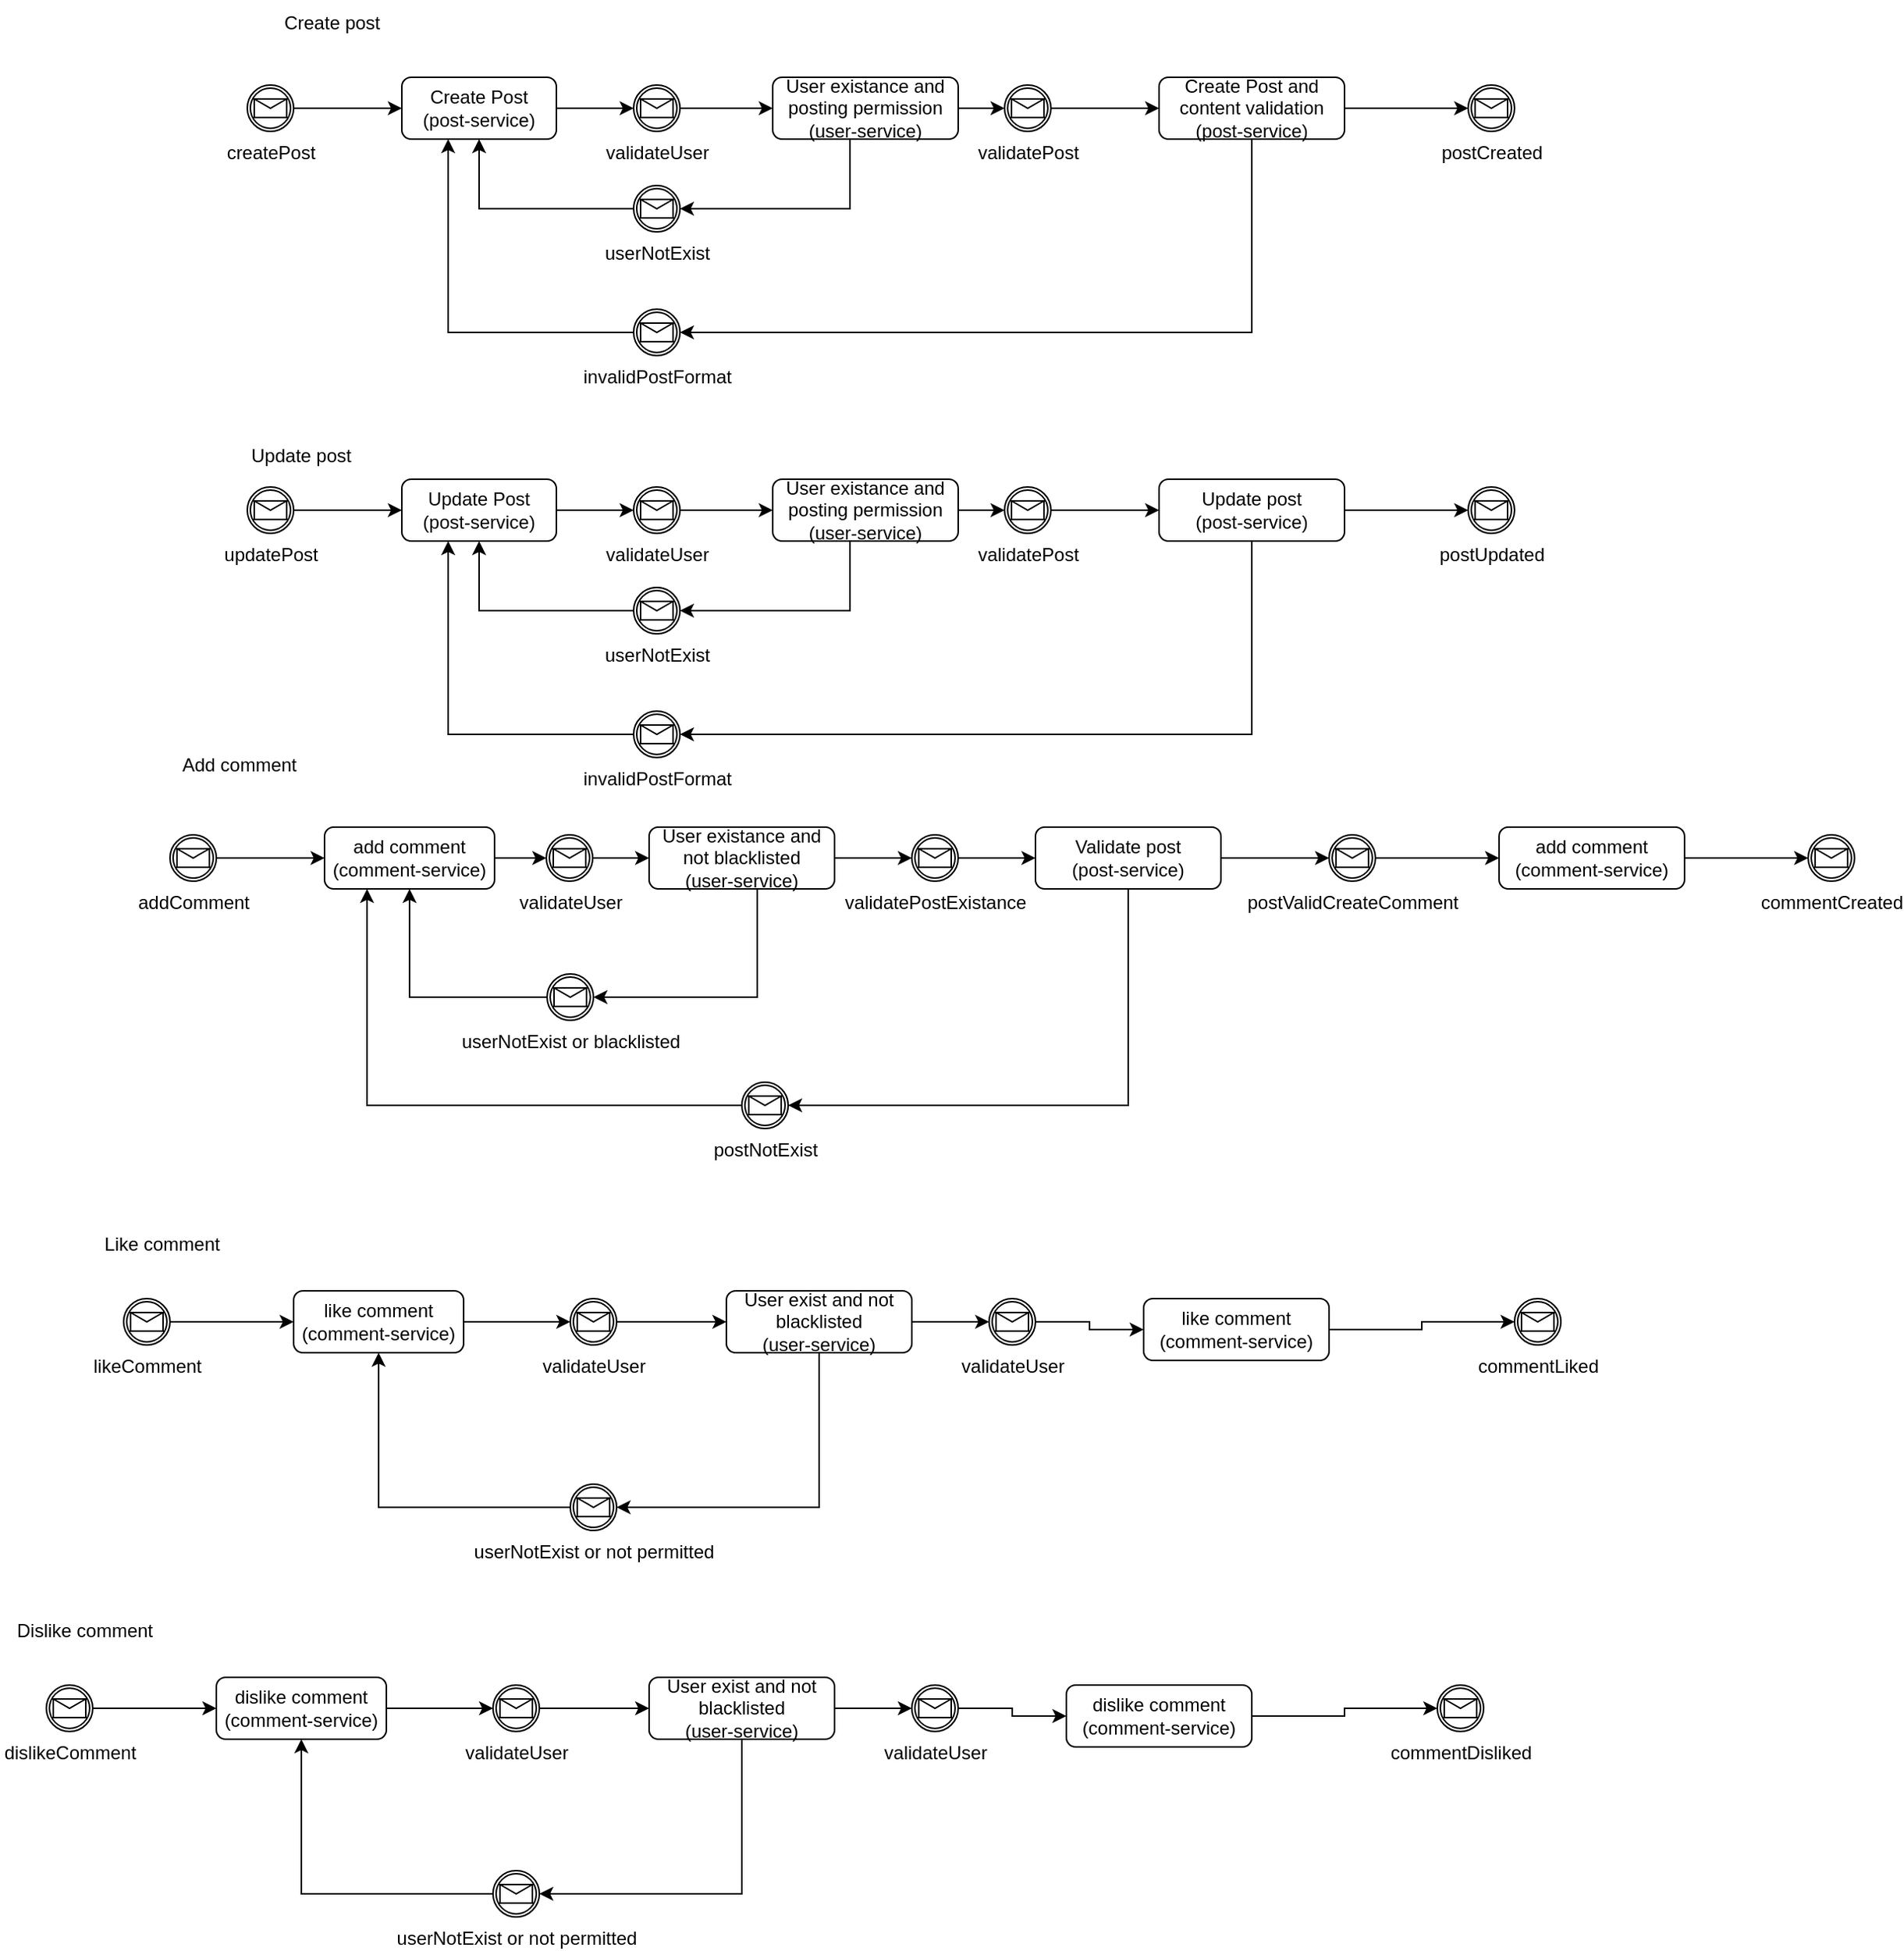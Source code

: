 <mxfile version="15.8.7" type="device"><diagram id="C5RBs43oDa-KdzZeNtuy" name="Page-1"><mxGraphModel dx="1303" dy="891" grid="1" gridSize="10" guides="1" tooltips="1" connect="1" arrows="1" fold="1" page="1" pageScale="1" pageWidth="827" pageHeight="1169" math="0" shadow="0"><root><mxCell id="WIyWlLk6GJQsqaUBKTNV-0"/><mxCell id="WIyWlLk6GJQsqaUBKTNV-1" parent="WIyWlLk6GJQsqaUBKTNV-0"/><mxCell id="gs-qERDYSxnRiWluzVT8-14" style="edgeStyle=orthogonalEdgeStyle;rounded=0;orthogonalLoop=1;jettySize=auto;html=1;entryX=0;entryY=0.5;entryDx=0;entryDy=0;entryPerimeter=0;" parent="WIyWlLk6GJQsqaUBKTNV-1" source="WIyWlLk6GJQsqaUBKTNV-3" target="gs-qERDYSxnRiWluzVT8-13" edge="1"><mxGeometry relative="1" as="geometry"/></mxCell><mxCell id="WIyWlLk6GJQsqaUBKTNV-3" value="Create Post&lt;br&gt;(post-service)" style="rounded=1;whiteSpace=wrap;html=1;fontSize=12;glass=0;strokeWidth=1;shadow=0;" parent="WIyWlLk6GJQsqaUBKTNV-1" vertex="1"><mxGeometry x="290" y="70" width="100" height="40" as="geometry"/></mxCell><mxCell id="gs-qERDYSxnRiWluzVT8-18" style="edgeStyle=orthogonalEdgeStyle;rounded=0;orthogonalLoop=1;jettySize=auto;html=1;entryX=1;entryY=0.5;entryDx=0;entryDy=0;entryPerimeter=0;" parent="WIyWlLk6GJQsqaUBKTNV-1" source="gs-qERDYSxnRiWluzVT8-0" target="gs-qERDYSxnRiWluzVT8-17" edge="1"><mxGeometry relative="1" as="geometry"><Array as="points"><mxPoint x="580" y="155"/></Array></mxGeometry></mxCell><mxCell id="gs-qERDYSxnRiWluzVT8-24" style="edgeStyle=orthogonalEdgeStyle;rounded=0;orthogonalLoop=1;jettySize=auto;html=1;entryX=0;entryY=0.5;entryDx=0;entryDy=0;entryPerimeter=0;" parent="WIyWlLk6GJQsqaUBKTNV-1" source="gs-qERDYSxnRiWluzVT8-0" target="gs-qERDYSxnRiWluzVT8-23" edge="1"><mxGeometry relative="1" as="geometry"/></mxCell><mxCell id="gs-qERDYSxnRiWluzVT8-0" value="User existance and posting permission&lt;br&gt;(user-service)" style="rounded=1;whiteSpace=wrap;html=1;fontSize=12;glass=0;strokeWidth=1;shadow=0;" parent="WIyWlLk6GJQsqaUBKTNV-1" vertex="1"><mxGeometry x="530" y="70" width="120" height="40" as="geometry"/></mxCell><mxCell id="gs-qERDYSxnRiWluzVT8-21" style="edgeStyle=orthogonalEdgeStyle;rounded=0;orthogonalLoop=1;jettySize=auto;html=1;entryX=1;entryY=0.5;entryDx=0;entryDy=0;entryPerimeter=0;" parent="WIyWlLk6GJQsqaUBKTNV-1" source="gs-qERDYSxnRiWluzVT8-2" target="gs-qERDYSxnRiWluzVT8-20" edge="1"><mxGeometry relative="1" as="geometry"><Array as="points"><mxPoint x="840" y="235"/></Array></mxGeometry></mxCell><mxCell id="gs-qERDYSxnRiWluzVT8-27" style="edgeStyle=orthogonalEdgeStyle;rounded=0;orthogonalLoop=1;jettySize=auto;html=1;" parent="WIyWlLk6GJQsqaUBKTNV-1" source="gs-qERDYSxnRiWluzVT8-2" target="gs-qERDYSxnRiWluzVT8-26" edge="1"><mxGeometry relative="1" as="geometry"/></mxCell><mxCell id="gs-qERDYSxnRiWluzVT8-2" value="Create Post and content validation&lt;br&gt;(post-service)" style="rounded=1;whiteSpace=wrap;html=1;fontSize=12;glass=0;strokeWidth=1;shadow=0;" parent="WIyWlLk6GJQsqaUBKTNV-1" vertex="1"><mxGeometry x="780" y="70" width="120" height="40" as="geometry"/></mxCell><mxCell id="gs-qERDYSxnRiWluzVT8-11" style="edgeStyle=orthogonalEdgeStyle;rounded=0;orthogonalLoop=1;jettySize=auto;html=1;entryX=0;entryY=0.5;entryDx=0;entryDy=0;" parent="WIyWlLk6GJQsqaUBKTNV-1" source="gs-qERDYSxnRiWluzVT8-8" target="WIyWlLk6GJQsqaUBKTNV-3" edge="1"><mxGeometry relative="1" as="geometry"/></mxCell><mxCell id="gs-qERDYSxnRiWluzVT8-8" value="createPost" style="points=[[0.145,0.145,0],[0.5,0,0],[0.855,0.145,0],[1,0.5,0],[0.855,0.855,0],[0.5,1,0],[0.145,0.855,0],[0,0.5,0]];shape=mxgraph.bpmn.event;html=1;verticalLabelPosition=bottom;labelBackgroundColor=#ffffff;verticalAlign=top;align=center;perimeter=ellipsePerimeter;outlineConnect=0;aspect=fixed;outline=catching;symbol=message;" parent="WIyWlLk6GJQsqaUBKTNV-1" vertex="1"><mxGeometry x="190" y="75" width="30" height="30" as="geometry"/></mxCell><mxCell id="gs-qERDYSxnRiWluzVT8-15" style="edgeStyle=orthogonalEdgeStyle;rounded=0;orthogonalLoop=1;jettySize=auto;html=1;" parent="WIyWlLk6GJQsqaUBKTNV-1" source="gs-qERDYSxnRiWluzVT8-13" target="gs-qERDYSxnRiWluzVT8-0" edge="1"><mxGeometry relative="1" as="geometry"/></mxCell><mxCell id="gs-qERDYSxnRiWluzVT8-13" value="validateUser" style="points=[[0.145,0.145,0],[0.5,0,0],[0.855,0.145,0],[1,0.5,0],[0.855,0.855,0],[0.5,1,0],[0.145,0.855,0],[0,0.5,0]];shape=mxgraph.bpmn.event;html=1;verticalLabelPosition=bottom;labelBackgroundColor=#ffffff;verticalAlign=top;align=center;perimeter=ellipsePerimeter;outlineConnect=0;aspect=fixed;outline=catching;symbol=message;" parent="WIyWlLk6GJQsqaUBKTNV-1" vertex="1"><mxGeometry x="440" y="75" width="30" height="30" as="geometry"/></mxCell><mxCell id="gs-qERDYSxnRiWluzVT8-19" style="edgeStyle=orthogonalEdgeStyle;rounded=0;orthogonalLoop=1;jettySize=auto;html=1;" parent="WIyWlLk6GJQsqaUBKTNV-1" source="gs-qERDYSxnRiWluzVT8-17" target="WIyWlLk6GJQsqaUBKTNV-3" edge="1"><mxGeometry relative="1" as="geometry"/></mxCell><mxCell id="gs-qERDYSxnRiWluzVT8-17" value="userNotExist" style="points=[[0.145,0.145,0],[0.5,0,0],[0.855,0.145,0],[1,0.5,0],[0.855,0.855,0],[0.5,1,0],[0.145,0.855,0],[0,0.5,0]];shape=mxgraph.bpmn.event;html=1;verticalLabelPosition=bottom;labelBackgroundColor=#ffffff;verticalAlign=top;align=center;perimeter=ellipsePerimeter;outlineConnect=0;aspect=fixed;outline=catching;symbol=message;" parent="WIyWlLk6GJQsqaUBKTNV-1" vertex="1"><mxGeometry x="440" y="140" width="30" height="30" as="geometry"/></mxCell><mxCell id="gs-qERDYSxnRiWluzVT8-22" style="edgeStyle=orthogonalEdgeStyle;rounded=0;orthogonalLoop=1;jettySize=auto;html=1;" parent="WIyWlLk6GJQsqaUBKTNV-1" source="gs-qERDYSxnRiWluzVT8-20" target="WIyWlLk6GJQsqaUBKTNV-3" edge="1"><mxGeometry relative="1" as="geometry"><Array as="points"><mxPoint x="320" y="235"/></Array></mxGeometry></mxCell><mxCell id="gs-qERDYSxnRiWluzVT8-20" value="invalidPostFormat" style="points=[[0.145,0.145,0],[0.5,0,0],[0.855,0.145,0],[1,0.5,0],[0.855,0.855,0],[0.5,1,0],[0.145,0.855,0],[0,0.5,0]];shape=mxgraph.bpmn.event;html=1;verticalLabelPosition=bottom;labelBackgroundColor=#ffffff;verticalAlign=top;align=center;perimeter=ellipsePerimeter;outlineConnect=0;aspect=fixed;outline=catching;symbol=message;" parent="WIyWlLk6GJQsqaUBKTNV-1" vertex="1"><mxGeometry x="440" y="220" width="30" height="30" as="geometry"/></mxCell><mxCell id="gs-qERDYSxnRiWluzVT8-25" style="edgeStyle=orthogonalEdgeStyle;rounded=0;orthogonalLoop=1;jettySize=auto;html=1;" parent="WIyWlLk6GJQsqaUBKTNV-1" source="gs-qERDYSxnRiWluzVT8-23" target="gs-qERDYSxnRiWluzVT8-2" edge="1"><mxGeometry relative="1" as="geometry"/></mxCell><mxCell id="gs-qERDYSxnRiWluzVT8-23" value="validatePost" style="points=[[0.145,0.145,0],[0.5,0,0],[0.855,0.145,0],[1,0.5,0],[0.855,0.855,0],[0.5,1,0],[0.145,0.855,0],[0,0.5,0]];shape=mxgraph.bpmn.event;html=1;verticalLabelPosition=bottom;labelBackgroundColor=#ffffff;verticalAlign=top;align=center;perimeter=ellipsePerimeter;outlineConnect=0;aspect=fixed;outline=catching;symbol=message;" parent="WIyWlLk6GJQsqaUBKTNV-1" vertex="1"><mxGeometry x="680" y="75" width="30" height="30" as="geometry"/></mxCell><mxCell id="gs-qERDYSxnRiWluzVT8-26" value="postCreated" style="points=[[0.145,0.145,0],[0.5,0,0],[0.855,0.145,0],[1,0.5,0],[0.855,0.855,0],[0.5,1,0],[0.145,0.855,0],[0,0.5,0]];shape=mxgraph.bpmn.event;html=1;verticalLabelPosition=bottom;labelBackgroundColor=#ffffff;verticalAlign=top;align=center;perimeter=ellipsePerimeter;outlineConnect=0;aspect=fixed;outline=catching;symbol=message;" parent="WIyWlLk6GJQsqaUBKTNV-1" vertex="1"><mxGeometry x="980" y="75" width="30" height="30" as="geometry"/></mxCell><mxCell id="gs-qERDYSxnRiWluzVT8-34" style="edgeStyle=orthogonalEdgeStyle;rounded=0;orthogonalLoop=1;jettySize=auto;html=1;" parent="WIyWlLk6GJQsqaUBKTNV-1" source="gs-qERDYSxnRiWluzVT8-28" target="gs-qERDYSxnRiWluzVT8-33" edge="1"><mxGeometry relative="1" as="geometry"/></mxCell><mxCell id="gs-qERDYSxnRiWluzVT8-28" value="addComment" style="points=[[0.145,0.145,0],[0.5,0,0],[0.855,0.145,0],[1,0.5,0],[0.855,0.855,0],[0.5,1,0],[0.145,0.855,0],[0,0.5,0]];shape=mxgraph.bpmn.event;html=1;verticalLabelPosition=bottom;labelBackgroundColor=#ffffff;verticalAlign=top;align=center;perimeter=ellipsePerimeter;outlineConnect=0;aspect=fixed;outline=catching;symbol=message;" parent="WIyWlLk6GJQsqaUBKTNV-1" vertex="1"><mxGeometry x="140" y="560" width="30" height="30" as="geometry"/></mxCell><mxCell id="gs-qERDYSxnRiWluzVT8-37" style="edgeStyle=orthogonalEdgeStyle;rounded=0;orthogonalLoop=1;jettySize=auto;html=1;" parent="WIyWlLk6GJQsqaUBKTNV-1" source="gs-qERDYSxnRiWluzVT8-33" target="gs-qERDYSxnRiWluzVT8-36" edge="1"><mxGeometry relative="1" as="geometry"/></mxCell><mxCell id="gs-qERDYSxnRiWluzVT8-33" value="add comment&lt;br&gt;(comment-service)" style="rounded=1;whiteSpace=wrap;html=1;fontSize=12;glass=0;strokeWidth=1;shadow=0;" parent="WIyWlLk6GJQsqaUBKTNV-1" vertex="1"><mxGeometry x="240" y="555" width="110" height="40" as="geometry"/></mxCell><mxCell id="gs-qERDYSxnRiWluzVT8-40" style="edgeStyle=orthogonalEdgeStyle;rounded=0;orthogonalLoop=1;jettySize=auto;html=1;entryX=1;entryY=0.5;entryDx=0;entryDy=0;entryPerimeter=0;" parent="WIyWlLk6GJQsqaUBKTNV-1" source="gs-qERDYSxnRiWluzVT8-35" target="gs-qERDYSxnRiWluzVT8-39" edge="1"><mxGeometry relative="1" as="geometry"><Array as="points"><mxPoint x="520" y="665"/></Array></mxGeometry></mxCell><mxCell id="gs-qERDYSxnRiWluzVT8-43" style="edgeStyle=orthogonalEdgeStyle;rounded=0;orthogonalLoop=1;jettySize=auto;html=1;" parent="WIyWlLk6GJQsqaUBKTNV-1" source="gs-qERDYSxnRiWluzVT8-35" target="gs-qERDYSxnRiWluzVT8-42" edge="1"><mxGeometry relative="1" as="geometry"/></mxCell><mxCell id="gs-qERDYSxnRiWluzVT8-35" value="User existance and not blacklisted&lt;br&gt;(user-service)" style="rounded=1;whiteSpace=wrap;html=1;fontSize=12;glass=0;strokeWidth=1;shadow=0;" parent="WIyWlLk6GJQsqaUBKTNV-1" vertex="1"><mxGeometry x="450" y="555" width="120" height="40" as="geometry"/></mxCell><mxCell id="gs-qERDYSxnRiWluzVT8-38" style="edgeStyle=orthogonalEdgeStyle;rounded=0;orthogonalLoop=1;jettySize=auto;html=1;" parent="WIyWlLk6GJQsqaUBKTNV-1" source="gs-qERDYSxnRiWluzVT8-36" target="gs-qERDYSxnRiWluzVT8-35" edge="1"><mxGeometry relative="1" as="geometry"/></mxCell><mxCell id="gs-qERDYSxnRiWluzVT8-36" value="validateUser" style="points=[[0.145,0.145,0],[0.5,0,0],[0.855,0.145,0],[1,0.5,0],[0.855,0.855,0],[0.5,1,0],[0.145,0.855,0],[0,0.5,0]];shape=mxgraph.bpmn.event;html=1;verticalLabelPosition=bottom;labelBackgroundColor=#ffffff;verticalAlign=top;align=center;perimeter=ellipsePerimeter;outlineConnect=0;aspect=fixed;outline=catching;symbol=message;" parent="WIyWlLk6GJQsqaUBKTNV-1" vertex="1"><mxGeometry x="383.5" y="560" width="30" height="30" as="geometry"/></mxCell><mxCell id="gs-qERDYSxnRiWluzVT8-41" style="edgeStyle=orthogonalEdgeStyle;rounded=0;orthogonalLoop=1;jettySize=auto;html=1;entryX=0.5;entryY=1;entryDx=0;entryDy=0;" parent="WIyWlLk6GJQsqaUBKTNV-1" source="gs-qERDYSxnRiWluzVT8-39" target="gs-qERDYSxnRiWluzVT8-33" edge="1"><mxGeometry relative="1" as="geometry"/></mxCell><mxCell id="gs-qERDYSxnRiWluzVT8-39" value="userNotExist or blacklisted" style="points=[[0.145,0.145,0],[0.5,0,0],[0.855,0.145,0],[1,0.5,0],[0.855,0.855,0],[0.5,1,0],[0.145,0.855,0],[0,0.5,0]];shape=mxgraph.bpmn.event;html=1;verticalLabelPosition=bottom;labelBackgroundColor=#ffffff;verticalAlign=top;align=center;perimeter=ellipsePerimeter;outlineConnect=0;aspect=fixed;outline=catching;symbol=message;" parent="WIyWlLk6GJQsqaUBKTNV-1" vertex="1"><mxGeometry x="384" y="650" width="30" height="30" as="geometry"/></mxCell><mxCell id="gs-qERDYSxnRiWluzVT8-47" style="edgeStyle=orthogonalEdgeStyle;rounded=0;orthogonalLoop=1;jettySize=auto;html=1;entryX=0;entryY=0.5;entryDx=0;entryDy=0;" parent="WIyWlLk6GJQsqaUBKTNV-1" source="gs-qERDYSxnRiWluzVT8-42" target="gs-qERDYSxnRiWluzVT8-44" edge="1"><mxGeometry relative="1" as="geometry"/></mxCell><mxCell id="gs-qERDYSxnRiWluzVT8-42" value="validatePostExistance" style="points=[[0.145,0.145,0],[0.5,0,0],[0.855,0.145,0],[1,0.5,0],[0.855,0.855,0],[0.5,1,0],[0.145,0.855,0],[0,0.5,0]];shape=mxgraph.bpmn.event;html=1;verticalLabelPosition=bottom;labelBackgroundColor=#ffffff;verticalAlign=top;align=center;perimeter=ellipsePerimeter;outlineConnect=0;aspect=fixed;outline=catching;symbol=message;" parent="WIyWlLk6GJQsqaUBKTNV-1" vertex="1"><mxGeometry x="620" y="560" width="30" height="30" as="geometry"/></mxCell><mxCell id="gs-qERDYSxnRiWluzVT8-49" style="edgeStyle=orthogonalEdgeStyle;rounded=0;orthogonalLoop=1;jettySize=auto;html=1;entryX=1;entryY=0.5;entryDx=0;entryDy=0;entryPerimeter=0;" parent="WIyWlLk6GJQsqaUBKTNV-1" source="gs-qERDYSxnRiWluzVT8-44" target="gs-qERDYSxnRiWluzVT8-48" edge="1"><mxGeometry relative="1" as="geometry"><Array as="points"><mxPoint x="760" y="735"/></Array></mxGeometry></mxCell><mxCell id="gs-qERDYSxnRiWluzVT8-54" style="edgeStyle=orthogonalEdgeStyle;rounded=0;orthogonalLoop=1;jettySize=auto;html=1;" parent="WIyWlLk6GJQsqaUBKTNV-1" source="gs-qERDYSxnRiWluzVT8-44" target="gs-qERDYSxnRiWluzVT8-53" edge="1"><mxGeometry relative="1" as="geometry"/></mxCell><mxCell id="gs-qERDYSxnRiWluzVT8-44" value="Validate post&lt;br&gt;(post-service)" style="rounded=1;whiteSpace=wrap;html=1;fontSize=12;glass=0;strokeWidth=1;shadow=0;" parent="WIyWlLk6GJQsqaUBKTNV-1" vertex="1"><mxGeometry x="700" y="555" width="120" height="40" as="geometry"/></mxCell><mxCell id="gs-qERDYSxnRiWluzVT8-50" style="edgeStyle=orthogonalEdgeStyle;rounded=0;orthogonalLoop=1;jettySize=auto;html=1;entryX=0.25;entryY=1;entryDx=0;entryDy=0;" parent="WIyWlLk6GJQsqaUBKTNV-1" source="gs-qERDYSxnRiWluzVT8-48" target="gs-qERDYSxnRiWluzVT8-33" edge="1"><mxGeometry relative="1" as="geometry"/></mxCell><mxCell id="gs-qERDYSxnRiWluzVT8-48" value="postNotExist" style="points=[[0.145,0.145,0],[0.5,0,0],[0.855,0.145,0],[1,0.5,0],[0.855,0.855,0],[0.5,1,0],[0.145,0.855,0],[0,0.5,0]];shape=mxgraph.bpmn.event;html=1;verticalLabelPosition=bottom;labelBackgroundColor=#ffffff;verticalAlign=top;align=center;perimeter=ellipsePerimeter;outlineConnect=0;aspect=fixed;outline=catching;symbol=message;" parent="WIyWlLk6GJQsqaUBKTNV-1" vertex="1"><mxGeometry x="510" y="720" width="30" height="30" as="geometry"/></mxCell><mxCell id="gs-qERDYSxnRiWluzVT8-57" style="edgeStyle=orthogonalEdgeStyle;rounded=0;orthogonalLoop=1;jettySize=auto;html=1;" parent="WIyWlLk6GJQsqaUBKTNV-1" source="gs-qERDYSxnRiWluzVT8-51" target="gs-qERDYSxnRiWluzVT8-56" edge="1"><mxGeometry relative="1" as="geometry"/></mxCell><mxCell id="gs-qERDYSxnRiWluzVT8-51" value="add comment&lt;br&gt;(comment-service)" style="rounded=1;whiteSpace=wrap;html=1;fontSize=12;glass=0;strokeWidth=1;shadow=0;" parent="WIyWlLk6GJQsqaUBKTNV-1" vertex="1"><mxGeometry x="1000" y="555" width="120" height="40" as="geometry"/></mxCell><mxCell id="gs-qERDYSxnRiWluzVT8-55" style="edgeStyle=orthogonalEdgeStyle;rounded=0;orthogonalLoop=1;jettySize=auto;html=1;" parent="WIyWlLk6GJQsqaUBKTNV-1" source="gs-qERDYSxnRiWluzVT8-53" target="gs-qERDYSxnRiWluzVT8-51" edge="1"><mxGeometry relative="1" as="geometry"/></mxCell><mxCell id="gs-qERDYSxnRiWluzVT8-53" value="postValidCreateComment" style="points=[[0.145,0.145,0],[0.5,0,0],[0.855,0.145,0],[1,0.5,0],[0.855,0.855,0],[0.5,1,0],[0.145,0.855,0],[0,0.5,0]];shape=mxgraph.bpmn.event;html=1;verticalLabelPosition=bottom;labelBackgroundColor=#ffffff;verticalAlign=top;align=center;perimeter=ellipsePerimeter;outlineConnect=0;aspect=fixed;outline=catching;symbol=message;" parent="WIyWlLk6GJQsqaUBKTNV-1" vertex="1"><mxGeometry x="890" y="560" width="30" height="30" as="geometry"/></mxCell><mxCell id="gs-qERDYSxnRiWluzVT8-56" value="commentCreated" style="points=[[0.145,0.145,0],[0.5,0,0],[0.855,0.145,0],[1,0.5,0],[0.855,0.855,0],[0.5,1,0],[0.145,0.855,0],[0,0.5,0]];shape=mxgraph.bpmn.event;html=1;verticalLabelPosition=bottom;labelBackgroundColor=#ffffff;verticalAlign=top;align=center;perimeter=ellipsePerimeter;outlineConnect=0;aspect=fixed;outline=catching;symbol=message;" parent="WIyWlLk6GJQsqaUBKTNV-1" vertex="1"><mxGeometry x="1200" y="560" width="30" height="30" as="geometry"/></mxCell><mxCell id="NCUpNlKUBb8TDvJNSztx-0" value="Create post" style="text;html=1;strokeColor=none;fillColor=none;align=center;verticalAlign=middle;whiteSpace=wrap;rounded=0;" vertex="1" parent="WIyWlLk6GJQsqaUBKTNV-1"><mxGeometry x="190" y="20" width="110" height="30" as="geometry"/></mxCell><mxCell id="NCUpNlKUBb8TDvJNSztx-1" value="Add comment" style="text;html=1;strokeColor=none;fillColor=none;align=center;verticalAlign=middle;whiteSpace=wrap;rounded=0;" vertex="1" parent="WIyWlLk6GJQsqaUBKTNV-1"><mxGeometry x="130" y="500" width="110" height="30" as="geometry"/></mxCell><mxCell id="NCUpNlKUBb8TDvJNSztx-2" value="Like comment" style="text;html=1;strokeColor=none;fillColor=none;align=center;verticalAlign=middle;whiteSpace=wrap;rounded=0;" vertex="1" parent="WIyWlLk6GJQsqaUBKTNV-1"><mxGeometry x="80" y="810" width="110" height="30" as="geometry"/></mxCell><mxCell id="NCUpNlKUBb8TDvJNSztx-5" style="edgeStyle=orthogonalEdgeStyle;rounded=0;orthogonalLoop=1;jettySize=auto;html=1;entryX=0;entryY=0.5;entryDx=0;entryDy=0;" edge="1" parent="WIyWlLk6GJQsqaUBKTNV-1" source="NCUpNlKUBb8TDvJNSztx-3" target="NCUpNlKUBb8TDvJNSztx-4"><mxGeometry relative="1" as="geometry"/></mxCell><mxCell id="NCUpNlKUBb8TDvJNSztx-3" value="likeComment" style="points=[[0.145,0.145,0],[0.5,0,0],[0.855,0.145,0],[1,0.5,0],[0.855,0.855,0],[0.5,1,0],[0.145,0.855,0],[0,0.5,0]];shape=mxgraph.bpmn.event;html=1;verticalLabelPosition=bottom;labelBackgroundColor=#ffffff;verticalAlign=top;align=center;perimeter=ellipsePerimeter;outlineConnect=0;aspect=fixed;outline=catching;symbol=message;" vertex="1" parent="WIyWlLk6GJQsqaUBKTNV-1"><mxGeometry x="110" y="860" width="30" height="30" as="geometry"/></mxCell><mxCell id="NCUpNlKUBb8TDvJNSztx-10" style="edgeStyle=orthogonalEdgeStyle;rounded=0;orthogonalLoop=1;jettySize=auto;html=1;entryX=0;entryY=0.5;entryDx=0;entryDy=0;entryPerimeter=0;" edge="1" parent="WIyWlLk6GJQsqaUBKTNV-1" source="NCUpNlKUBb8TDvJNSztx-4" target="NCUpNlKUBb8TDvJNSztx-6"><mxGeometry relative="1" as="geometry"/></mxCell><mxCell id="NCUpNlKUBb8TDvJNSztx-4" value="like comment&lt;br&gt;(comment-service)" style="rounded=1;whiteSpace=wrap;html=1;fontSize=12;glass=0;strokeWidth=1;shadow=0;" vertex="1" parent="WIyWlLk6GJQsqaUBKTNV-1"><mxGeometry x="220" y="855" width="110" height="40" as="geometry"/></mxCell><mxCell id="NCUpNlKUBb8TDvJNSztx-14" style="edgeStyle=orthogonalEdgeStyle;rounded=0;orthogonalLoop=1;jettySize=auto;html=1;entryX=0;entryY=0.5;entryDx=0;entryDy=0;" edge="1" parent="WIyWlLk6GJQsqaUBKTNV-1" source="NCUpNlKUBb8TDvJNSztx-6" target="NCUpNlKUBb8TDvJNSztx-11"><mxGeometry relative="1" as="geometry"/></mxCell><mxCell id="NCUpNlKUBb8TDvJNSztx-6" value="validateUser" style="points=[[0.145,0.145,0],[0.5,0,0],[0.855,0.145,0],[1,0.5,0],[0.855,0.855,0],[0.5,1,0],[0.145,0.855,0],[0,0.5,0]];shape=mxgraph.bpmn.event;html=1;verticalLabelPosition=bottom;labelBackgroundColor=#ffffff;verticalAlign=top;align=center;perimeter=ellipsePerimeter;outlineConnect=0;aspect=fixed;outline=catching;symbol=message;" vertex="1" parent="WIyWlLk6GJQsqaUBKTNV-1"><mxGeometry x="399" y="860" width="30" height="30" as="geometry"/></mxCell><mxCell id="NCUpNlKUBb8TDvJNSztx-17" style="edgeStyle=orthogonalEdgeStyle;rounded=0;orthogonalLoop=1;jettySize=auto;html=1;entryX=1;entryY=0.5;entryDx=0;entryDy=0;entryPerimeter=0;" edge="1" parent="WIyWlLk6GJQsqaUBKTNV-1" source="NCUpNlKUBb8TDvJNSztx-11" target="NCUpNlKUBb8TDvJNSztx-16"><mxGeometry relative="1" as="geometry"><Array as="points"><mxPoint x="560" y="995"/></Array></mxGeometry></mxCell><mxCell id="NCUpNlKUBb8TDvJNSztx-19" style="edgeStyle=orthogonalEdgeStyle;rounded=0;orthogonalLoop=1;jettySize=auto;html=1;entryX=0;entryY=0.5;entryDx=0;entryDy=0;entryPerimeter=0;" edge="1" parent="WIyWlLk6GJQsqaUBKTNV-1" source="NCUpNlKUBb8TDvJNSztx-11" target="NCUpNlKUBb8TDvJNSztx-15"><mxGeometry relative="1" as="geometry"/></mxCell><mxCell id="NCUpNlKUBb8TDvJNSztx-11" value="User exist and not blacklisted&lt;br&gt;(user-service)" style="rounded=1;whiteSpace=wrap;html=1;fontSize=12;glass=0;strokeWidth=1;shadow=0;" vertex="1" parent="WIyWlLk6GJQsqaUBKTNV-1"><mxGeometry x="500" y="855" width="120" height="40" as="geometry"/></mxCell><mxCell id="NCUpNlKUBb8TDvJNSztx-21" style="edgeStyle=orthogonalEdgeStyle;rounded=0;orthogonalLoop=1;jettySize=auto;html=1;entryX=0;entryY=0.5;entryDx=0;entryDy=0;" edge="1" parent="WIyWlLk6GJQsqaUBKTNV-1" source="NCUpNlKUBb8TDvJNSztx-15" target="NCUpNlKUBb8TDvJNSztx-20"><mxGeometry relative="1" as="geometry"/></mxCell><mxCell id="NCUpNlKUBb8TDvJNSztx-15" value="validateUser" style="points=[[0.145,0.145,0],[0.5,0,0],[0.855,0.145,0],[1,0.5,0],[0.855,0.855,0],[0.5,1,0],[0.145,0.855,0],[0,0.5,0]];shape=mxgraph.bpmn.event;html=1;verticalLabelPosition=bottom;labelBackgroundColor=#ffffff;verticalAlign=top;align=center;perimeter=ellipsePerimeter;outlineConnect=0;aspect=fixed;outline=catching;symbol=message;" vertex="1" parent="WIyWlLk6GJQsqaUBKTNV-1"><mxGeometry x="670" y="860" width="30" height="30" as="geometry"/></mxCell><mxCell id="NCUpNlKUBb8TDvJNSztx-18" style="edgeStyle=orthogonalEdgeStyle;rounded=0;orthogonalLoop=1;jettySize=auto;html=1;" edge="1" parent="WIyWlLk6GJQsqaUBKTNV-1" source="NCUpNlKUBb8TDvJNSztx-16" target="NCUpNlKUBb8TDvJNSztx-4"><mxGeometry relative="1" as="geometry"/></mxCell><mxCell id="NCUpNlKUBb8TDvJNSztx-16" value="userNotExist or not permitted" style="points=[[0.145,0.145,0],[0.5,0,0],[0.855,0.145,0],[1,0.5,0],[0.855,0.855,0],[0.5,1,0],[0.145,0.855,0],[0,0.5,0]];shape=mxgraph.bpmn.event;html=1;verticalLabelPosition=bottom;labelBackgroundColor=#ffffff;verticalAlign=top;align=center;perimeter=ellipsePerimeter;outlineConnect=0;aspect=fixed;outline=catching;symbol=message;" vertex="1" parent="WIyWlLk6GJQsqaUBKTNV-1"><mxGeometry x="399" y="980" width="30" height="30" as="geometry"/></mxCell><mxCell id="NCUpNlKUBb8TDvJNSztx-23" style="edgeStyle=orthogonalEdgeStyle;rounded=0;orthogonalLoop=1;jettySize=auto;html=1;entryX=0;entryY=0.5;entryDx=0;entryDy=0;entryPerimeter=0;" edge="1" parent="WIyWlLk6GJQsqaUBKTNV-1" source="NCUpNlKUBb8TDvJNSztx-20" target="NCUpNlKUBb8TDvJNSztx-22"><mxGeometry relative="1" as="geometry"/></mxCell><mxCell id="NCUpNlKUBb8TDvJNSztx-20" value="like comment&lt;br&gt;(comment-service)" style="rounded=1;whiteSpace=wrap;html=1;fontSize=12;glass=0;strokeWidth=1;shadow=0;" vertex="1" parent="WIyWlLk6GJQsqaUBKTNV-1"><mxGeometry x="770" y="860" width="120" height="40" as="geometry"/></mxCell><mxCell id="NCUpNlKUBb8TDvJNSztx-22" value="commentLiked" style="points=[[0.145,0.145,0],[0.5,0,0],[0.855,0.145,0],[1,0.5,0],[0.855,0.855,0],[0.5,1,0],[0.145,0.855,0],[0,0.5,0]];shape=mxgraph.bpmn.event;html=1;verticalLabelPosition=bottom;labelBackgroundColor=#ffffff;verticalAlign=top;align=center;perimeter=ellipsePerimeter;outlineConnect=0;aspect=fixed;outline=catching;symbol=message;" vertex="1" parent="WIyWlLk6GJQsqaUBKTNV-1"><mxGeometry x="1010" y="860" width="30" height="30" as="geometry"/></mxCell><mxCell id="NCUpNlKUBb8TDvJNSztx-24" value="Dislike comment" style="text;html=1;strokeColor=none;fillColor=none;align=center;verticalAlign=middle;whiteSpace=wrap;rounded=0;" vertex="1" parent="WIyWlLk6GJQsqaUBKTNV-1"><mxGeometry x="30" y="1060" width="110" height="30" as="geometry"/></mxCell><mxCell id="NCUpNlKUBb8TDvJNSztx-25" style="edgeStyle=orthogonalEdgeStyle;rounded=0;orthogonalLoop=1;jettySize=auto;html=1;entryX=0;entryY=0.5;entryDx=0;entryDy=0;" edge="1" parent="WIyWlLk6GJQsqaUBKTNV-1" source="NCUpNlKUBb8TDvJNSztx-26" target="NCUpNlKUBb8TDvJNSztx-28"><mxGeometry relative="1" as="geometry"/></mxCell><mxCell id="NCUpNlKUBb8TDvJNSztx-26" value="dislikeComment" style="points=[[0.145,0.145,0],[0.5,0,0],[0.855,0.145,0],[1,0.5,0],[0.855,0.855,0],[0.5,1,0],[0.145,0.855,0],[0,0.5,0]];shape=mxgraph.bpmn.event;html=1;verticalLabelPosition=bottom;labelBackgroundColor=#ffffff;verticalAlign=top;align=center;perimeter=ellipsePerimeter;outlineConnect=0;aspect=fixed;outline=catching;symbol=message;" vertex="1" parent="WIyWlLk6GJQsqaUBKTNV-1"><mxGeometry x="60" y="1110" width="30" height="30" as="geometry"/></mxCell><mxCell id="NCUpNlKUBb8TDvJNSztx-27" style="edgeStyle=orthogonalEdgeStyle;rounded=0;orthogonalLoop=1;jettySize=auto;html=1;entryX=0;entryY=0.5;entryDx=0;entryDy=0;entryPerimeter=0;" edge="1" parent="WIyWlLk6GJQsqaUBKTNV-1" source="NCUpNlKUBb8TDvJNSztx-28" target="NCUpNlKUBb8TDvJNSztx-30"><mxGeometry relative="1" as="geometry"/></mxCell><mxCell id="NCUpNlKUBb8TDvJNSztx-28" value="dislike comment&lt;br&gt;(comment-service)" style="rounded=1;whiteSpace=wrap;html=1;fontSize=12;glass=0;strokeWidth=1;shadow=0;" vertex="1" parent="WIyWlLk6GJQsqaUBKTNV-1"><mxGeometry x="170" y="1105" width="110" height="40" as="geometry"/></mxCell><mxCell id="NCUpNlKUBb8TDvJNSztx-29" style="edgeStyle=orthogonalEdgeStyle;rounded=0;orthogonalLoop=1;jettySize=auto;html=1;entryX=0;entryY=0.5;entryDx=0;entryDy=0;" edge="1" parent="WIyWlLk6GJQsqaUBKTNV-1" source="NCUpNlKUBb8TDvJNSztx-30" target="NCUpNlKUBb8TDvJNSztx-33"><mxGeometry relative="1" as="geometry"/></mxCell><mxCell id="NCUpNlKUBb8TDvJNSztx-30" value="validateUser" style="points=[[0.145,0.145,0],[0.5,0,0],[0.855,0.145,0],[1,0.5,0],[0.855,0.855,0],[0.5,1,0],[0.145,0.855,0],[0,0.5,0]];shape=mxgraph.bpmn.event;html=1;verticalLabelPosition=bottom;labelBackgroundColor=#ffffff;verticalAlign=top;align=center;perimeter=ellipsePerimeter;outlineConnect=0;aspect=fixed;outline=catching;symbol=message;" vertex="1" parent="WIyWlLk6GJQsqaUBKTNV-1"><mxGeometry x="349" y="1110" width="30" height="30" as="geometry"/></mxCell><mxCell id="NCUpNlKUBb8TDvJNSztx-31" style="edgeStyle=orthogonalEdgeStyle;rounded=0;orthogonalLoop=1;jettySize=auto;html=1;entryX=1;entryY=0.5;entryDx=0;entryDy=0;entryPerimeter=0;" edge="1" parent="WIyWlLk6GJQsqaUBKTNV-1" source="NCUpNlKUBb8TDvJNSztx-33" target="NCUpNlKUBb8TDvJNSztx-37"><mxGeometry relative="1" as="geometry"><Array as="points"><mxPoint x="510" y="1245"/></Array></mxGeometry></mxCell><mxCell id="NCUpNlKUBb8TDvJNSztx-32" style="edgeStyle=orthogonalEdgeStyle;rounded=0;orthogonalLoop=1;jettySize=auto;html=1;entryX=0;entryY=0.5;entryDx=0;entryDy=0;entryPerimeter=0;" edge="1" parent="WIyWlLk6GJQsqaUBKTNV-1" source="NCUpNlKUBb8TDvJNSztx-33" target="NCUpNlKUBb8TDvJNSztx-35"><mxGeometry relative="1" as="geometry"/></mxCell><mxCell id="NCUpNlKUBb8TDvJNSztx-33" value="User exist and not blacklisted&lt;br&gt;(user-service)" style="rounded=1;whiteSpace=wrap;html=1;fontSize=12;glass=0;strokeWidth=1;shadow=0;" vertex="1" parent="WIyWlLk6GJQsqaUBKTNV-1"><mxGeometry x="450" y="1105" width="120" height="40" as="geometry"/></mxCell><mxCell id="NCUpNlKUBb8TDvJNSztx-34" style="edgeStyle=orthogonalEdgeStyle;rounded=0;orthogonalLoop=1;jettySize=auto;html=1;entryX=0;entryY=0.5;entryDx=0;entryDy=0;" edge="1" parent="WIyWlLk6GJQsqaUBKTNV-1" source="NCUpNlKUBb8TDvJNSztx-35" target="NCUpNlKUBb8TDvJNSztx-39"><mxGeometry relative="1" as="geometry"/></mxCell><mxCell id="NCUpNlKUBb8TDvJNSztx-35" value="validateUser" style="points=[[0.145,0.145,0],[0.5,0,0],[0.855,0.145,0],[1,0.5,0],[0.855,0.855,0],[0.5,1,0],[0.145,0.855,0],[0,0.5,0]];shape=mxgraph.bpmn.event;html=1;verticalLabelPosition=bottom;labelBackgroundColor=#ffffff;verticalAlign=top;align=center;perimeter=ellipsePerimeter;outlineConnect=0;aspect=fixed;outline=catching;symbol=message;" vertex="1" parent="WIyWlLk6GJQsqaUBKTNV-1"><mxGeometry x="620" y="1110" width="30" height="30" as="geometry"/></mxCell><mxCell id="NCUpNlKUBb8TDvJNSztx-36" style="edgeStyle=orthogonalEdgeStyle;rounded=0;orthogonalLoop=1;jettySize=auto;html=1;" edge="1" parent="WIyWlLk6GJQsqaUBKTNV-1" source="NCUpNlKUBb8TDvJNSztx-37" target="NCUpNlKUBb8TDvJNSztx-28"><mxGeometry relative="1" as="geometry"/></mxCell><mxCell id="NCUpNlKUBb8TDvJNSztx-37" value="userNotExist or not permitted" style="points=[[0.145,0.145,0],[0.5,0,0],[0.855,0.145,0],[1,0.5,0],[0.855,0.855,0],[0.5,1,0],[0.145,0.855,0],[0,0.5,0]];shape=mxgraph.bpmn.event;html=1;verticalLabelPosition=bottom;labelBackgroundColor=#ffffff;verticalAlign=top;align=center;perimeter=ellipsePerimeter;outlineConnect=0;aspect=fixed;outline=catching;symbol=message;" vertex="1" parent="WIyWlLk6GJQsqaUBKTNV-1"><mxGeometry x="349" y="1230" width="30" height="30" as="geometry"/></mxCell><mxCell id="NCUpNlKUBb8TDvJNSztx-38" style="edgeStyle=orthogonalEdgeStyle;rounded=0;orthogonalLoop=1;jettySize=auto;html=1;entryX=0;entryY=0.5;entryDx=0;entryDy=0;entryPerimeter=0;" edge="1" parent="WIyWlLk6GJQsqaUBKTNV-1" source="NCUpNlKUBb8TDvJNSztx-39" target="NCUpNlKUBb8TDvJNSztx-40"><mxGeometry relative="1" as="geometry"/></mxCell><mxCell id="NCUpNlKUBb8TDvJNSztx-39" value="dislike comment&lt;br&gt;(comment-service)" style="rounded=1;whiteSpace=wrap;html=1;fontSize=12;glass=0;strokeWidth=1;shadow=0;" vertex="1" parent="WIyWlLk6GJQsqaUBKTNV-1"><mxGeometry x="720" y="1110" width="120" height="40" as="geometry"/></mxCell><mxCell id="NCUpNlKUBb8TDvJNSztx-40" value="commentDisliked" style="points=[[0.145,0.145,0],[0.5,0,0],[0.855,0.145,0],[1,0.5,0],[0.855,0.855,0],[0.5,1,0],[0.145,0.855,0],[0,0.5,0]];shape=mxgraph.bpmn.event;html=1;verticalLabelPosition=bottom;labelBackgroundColor=#ffffff;verticalAlign=top;align=center;perimeter=ellipsePerimeter;outlineConnect=0;aspect=fixed;outline=catching;symbol=message;" vertex="1" parent="WIyWlLk6GJQsqaUBKTNV-1"><mxGeometry x="960" y="1110" width="30" height="30" as="geometry"/></mxCell><mxCell id="NCUpNlKUBb8TDvJNSztx-41" style="edgeStyle=orthogonalEdgeStyle;rounded=0;orthogonalLoop=1;jettySize=auto;html=1;entryX=0;entryY=0.5;entryDx=0;entryDy=0;entryPerimeter=0;" edge="1" parent="WIyWlLk6GJQsqaUBKTNV-1" source="NCUpNlKUBb8TDvJNSztx-42" target="NCUpNlKUBb8TDvJNSztx-52"><mxGeometry relative="1" as="geometry"/></mxCell><mxCell id="NCUpNlKUBb8TDvJNSztx-42" value="Update Post&lt;br&gt;(post-service)" style="rounded=1;whiteSpace=wrap;html=1;fontSize=12;glass=0;strokeWidth=1;shadow=0;" vertex="1" parent="WIyWlLk6GJQsqaUBKTNV-1"><mxGeometry x="290" y="330" width="100" height="40" as="geometry"/></mxCell><mxCell id="NCUpNlKUBb8TDvJNSztx-43" style="edgeStyle=orthogonalEdgeStyle;rounded=0;orthogonalLoop=1;jettySize=auto;html=1;entryX=1;entryY=0.5;entryDx=0;entryDy=0;entryPerimeter=0;" edge="1" parent="WIyWlLk6GJQsqaUBKTNV-1" source="NCUpNlKUBb8TDvJNSztx-45" target="NCUpNlKUBb8TDvJNSztx-54"><mxGeometry relative="1" as="geometry"><Array as="points"><mxPoint x="580" y="415"/></Array></mxGeometry></mxCell><mxCell id="NCUpNlKUBb8TDvJNSztx-44" style="edgeStyle=orthogonalEdgeStyle;rounded=0;orthogonalLoop=1;jettySize=auto;html=1;entryX=0;entryY=0.5;entryDx=0;entryDy=0;entryPerimeter=0;" edge="1" parent="WIyWlLk6GJQsqaUBKTNV-1" source="NCUpNlKUBb8TDvJNSztx-45" target="NCUpNlKUBb8TDvJNSztx-58"><mxGeometry relative="1" as="geometry"/></mxCell><mxCell id="NCUpNlKUBb8TDvJNSztx-45" value="User existance and posting permission&lt;br&gt;(user-service)" style="rounded=1;whiteSpace=wrap;html=1;fontSize=12;glass=0;strokeWidth=1;shadow=0;" vertex="1" parent="WIyWlLk6GJQsqaUBKTNV-1"><mxGeometry x="530" y="330" width="120" height="40" as="geometry"/></mxCell><mxCell id="NCUpNlKUBb8TDvJNSztx-46" style="edgeStyle=orthogonalEdgeStyle;rounded=0;orthogonalLoop=1;jettySize=auto;html=1;entryX=1;entryY=0.5;entryDx=0;entryDy=0;entryPerimeter=0;" edge="1" parent="WIyWlLk6GJQsqaUBKTNV-1" source="NCUpNlKUBb8TDvJNSztx-48" target="NCUpNlKUBb8TDvJNSztx-56"><mxGeometry relative="1" as="geometry"><Array as="points"><mxPoint x="840" y="495"/></Array></mxGeometry></mxCell><mxCell id="NCUpNlKUBb8TDvJNSztx-47" style="edgeStyle=orthogonalEdgeStyle;rounded=0;orthogonalLoop=1;jettySize=auto;html=1;" edge="1" parent="WIyWlLk6GJQsqaUBKTNV-1" source="NCUpNlKUBb8TDvJNSztx-48" target="NCUpNlKUBb8TDvJNSztx-59"><mxGeometry relative="1" as="geometry"/></mxCell><mxCell id="NCUpNlKUBb8TDvJNSztx-48" value="Update post&lt;br&gt;(post-service)" style="rounded=1;whiteSpace=wrap;html=1;fontSize=12;glass=0;strokeWidth=1;shadow=0;" vertex="1" parent="WIyWlLk6GJQsqaUBKTNV-1"><mxGeometry x="780" y="330" width="120" height="40" as="geometry"/></mxCell><mxCell id="NCUpNlKUBb8TDvJNSztx-49" style="edgeStyle=orthogonalEdgeStyle;rounded=0;orthogonalLoop=1;jettySize=auto;html=1;entryX=0;entryY=0.5;entryDx=0;entryDy=0;" edge="1" parent="WIyWlLk6GJQsqaUBKTNV-1" source="NCUpNlKUBb8TDvJNSztx-50" target="NCUpNlKUBb8TDvJNSztx-42"><mxGeometry relative="1" as="geometry"/></mxCell><mxCell id="NCUpNlKUBb8TDvJNSztx-50" value="updatePost" style="points=[[0.145,0.145,0],[0.5,0,0],[0.855,0.145,0],[1,0.5,0],[0.855,0.855,0],[0.5,1,0],[0.145,0.855,0],[0,0.5,0]];shape=mxgraph.bpmn.event;html=1;verticalLabelPosition=bottom;labelBackgroundColor=#ffffff;verticalAlign=top;align=center;perimeter=ellipsePerimeter;outlineConnect=0;aspect=fixed;outline=catching;symbol=message;" vertex="1" parent="WIyWlLk6GJQsqaUBKTNV-1"><mxGeometry x="190" y="335" width="30" height="30" as="geometry"/></mxCell><mxCell id="NCUpNlKUBb8TDvJNSztx-51" style="edgeStyle=orthogonalEdgeStyle;rounded=0;orthogonalLoop=1;jettySize=auto;html=1;" edge="1" parent="WIyWlLk6GJQsqaUBKTNV-1" source="NCUpNlKUBb8TDvJNSztx-52" target="NCUpNlKUBb8TDvJNSztx-45"><mxGeometry relative="1" as="geometry"/></mxCell><mxCell id="NCUpNlKUBb8TDvJNSztx-52" value="validateUser" style="points=[[0.145,0.145,0],[0.5,0,0],[0.855,0.145,0],[1,0.5,0],[0.855,0.855,0],[0.5,1,0],[0.145,0.855,0],[0,0.5,0]];shape=mxgraph.bpmn.event;html=1;verticalLabelPosition=bottom;labelBackgroundColor=#ffffff;verticalAlign=top;align=center;perimeter=ellipsePerimeter;outlineConnect=0;aspect=fixed;outline=catching;symbol=message;" vertex="1" parent="WIyWlLk6GJQsqaUBKTNV-1"><mxGeometry x="440" y="335" width="30" height="30" as="geometry"/></mxCell><mxCell id="NCUpNlKUBb8TDvJNSztx-53" style="edgeStyle=orthogonalEdgeStyle;rounded=0;orthogonalLoop=1;jettySize=auto;html=1;" edge="1" parent="WIyWlLk6GJQsqaUBKTNV-1" source="NCUpNlKUBb8TDvJNSztx-54" target="NCUpNlKUBb8TDvJNSztx-42"><mxGeometry relative="1" as="geometry"/></mxCell><mxCell id="NCUpNlKUBb8TDvJNSztx-54" value="userNotExist" style="points=[[0.145,0.145,0],[0.5,0,0],[0.855,0.145,0],[1,0.5,0],[0.855,0.855,0],[0.5,1,0],[0.145,0.855,0],[0,0.5,0]];shape=mxgraph.bpmn.event;html=1;verticalLabelPosition=bottom;labelBackgroundColor=#ffffff;verticalAlign=top;align=center;perimeter=ellipsePerimeter;outlineConnect=0;aspect=fixed;outline=catching;symbol=message;" vertex="1" parent="WIyWlLk6GJQsqaUBKTNV-1"><mxGeometry x="440" y="400" width="30" height="30" as="geometry"/></mxCell><mxCell id="NCUpNlKUBb8TDvJNSztx-55" style="edgeStyle=orthogonalEdgeStyle;rounded=0;orthogonalLoop=1;jettySize=auto;html=1;" edge="1" parent="WIyWlLk6GJQsqaUBKTNV-1" source="NCUpNlKUBb8TDvJNSztx-56" target="NCUpNlKUBb8TDvJNSztx-42"><mxGeometry relative="1" as="geometry"><Array as="points"><mxPoint x="320" y="495"/></Array></mxGeometry></mxCell><mxCell id="NCUpNlKUBb8TDvJNSztx-56" value="invalidPostFormat" style="points=[[0.145,0.145,0],[0.5,0,0],[0.855,0.145,0],[1,0.5,0],[0.855,0.855,0],[0.5,1,0],[0.145,0.855,0],[0,0.5,0]];shape=mxgraph.bpmn.event;html=1;verticalLabelPosition=bottom;labelBackgroundColor=#ffffff;verticalAlign=top;align=center;perimeter=ellipsePerimeter;outlineConnect=0;aspect=fixed;outline=catching;symbol=message;" vertex="1" parent="WIyWlLk6GJQsqaUBKTNV-1"><mxGeometry x="440" y="480" width="30" height="30" as="geometry"/></mxCell><mxCell id="NCUpNlKUBb8TDvJNSztx-57" style="edgeStyle=orthogonalEdgeStyle;rounded=0;orthogonalLoop=1;jettySize=auto;html=1;" edge="1" parent="WIyWlLk6GJQsqaUBKTNV-1" source="NCUpNlKUBb8TDvJNSztx-58" target="NCUpNlKUBb8TDvJNSztx-48"><mxGeometry relative="1" as="geometry"/></mxCell><mxCell id="NCUpNlKUBb8TDvJNSztx-58" value="validatePost" style="points=[[0.145,0.145,0],[0.5,0,0],[0.855,0.145,0],[1,0.5,0],[0.855,0.855,0],[0.5,1,0],[0.145,0.855,0],[0,0.5,0]];shape=mxgraph.bpmn.event;html=1;verticalLabelPosition=bottom;labelBackgroundColor=#ffffff;verticalAlign=top;align=center;perimeter=ellipsePerimeter;outlineConnect=0;aspect=fixed;outline=catching;symbol=message;" vertex="1" parent="WIyWlLk6GJQsqaUBKTNV-1"><mxGeometry x="680" y="335" width="30" height="30" as="geometry"/></mxCell><mxCell id="NCUpNlKUBb8TDvJNSztx-59" value="postUpdated" style="points=[[0.145,0.145,0],[0.5,0,0],[0.855,0.145,0],[1,0.5,0],[0.855,0.855,0],[0.5,1,0],[0.145,0.855,0],[0,0.5,0]];shape=mxgraph.bpmn.event;html=1;verticalLabelPosition=bottom;labelBackgroundColor=#ffffff;verticalAlign=top;align=center;perimeter=ellipsePerimeter;outlineConnect=0;aspect=fixed;outline=catching;symbol=message;" vertex="1" parent="WIyWlLk6GJQsqaUBKTNV-1"><mxGeometry x="980" y="335" width="30" height="30" as="geometry"/></mxCell><mxCell id="NCUpNlKUBb8TDvJNSztx-60" value="Update post" style="text;html=1;strokeColor=none;fillColor=none;align=center;verticalAlign=middle;whiteSpace=wrap;rounded=0;" vertex="1" parent="WIyWlLk6GJQsqaUBKTNV-1"><mxGeometry x="170" y="300" width="110" height="30" as="geometry"/></mxCell></root></mxGraphModel></diagram></mxfile>